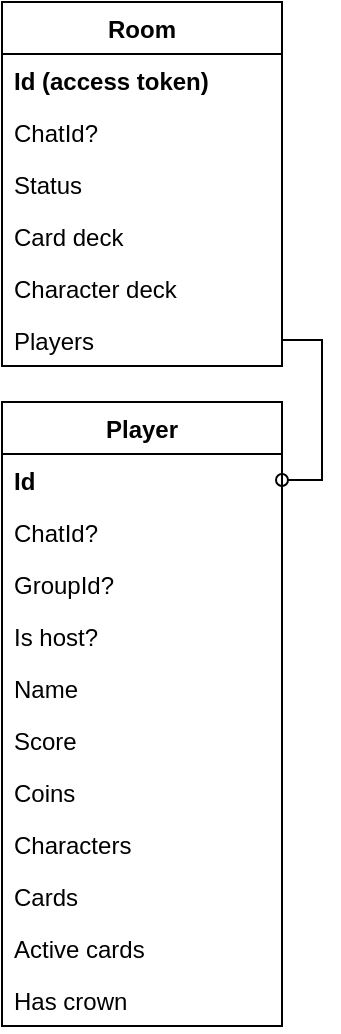 <mxfile version="15.4.0" type="device"><diagram id="zQqUxYKucxBNIiwLZTpH" name="Page-1"><mxGraphModel dx="1422" dy="822" grid="1" gridSize="10" guides="1" tooltips="1" connect="1" arrows="1" fold="1" page="1" pageScale="1" pageWidth="827" pageHeight="1169" math="0" shadow="0"><root><mxCell id="0"/><mxCell id="1" parent="0"/><mxCell id="B3jj4UDaVxpqMRO1Gvj4-18" value="Player" style="swimlane;fontStyle=1;childLayout=stackLayout;horizontal=1;startSize=26;horizontalStack=0;resizeParent=1;resizeParentMax=0;resizeLast=0;collapsible=1;marginBottom=0;" parent="1" vertex="1"><mxGeometry x="400" y="240" width="140" height="312" as="geometry"/></mxCell><mxCell id="B3jj4UDaVxpqMRO1Gvj4-19" value="Id" style="text;strokeColor=none;fillColor=none;align=left;verticalAlign=top;spacingLeft=4;spacingRight=4;overflow=hidden;rotatable=0;points=[[0,0.5],[1,0.5]];portConstraint=eastwest;fontStyle=1" parent="B3jj4UDaVxpqMRO1Gvj4-18" vertex="1"><mxGeometry y="26" width="140" height="26" as="geometry"/></mxCell><mxCell id="B3jj4UDaVxpqMRO1Gvj4-20" value="ChatId?" style="text;strokeColor=none;fillColor=none;align=left;verticalAlign=top;spacingLeft=4;spacingRight=4;overflow=hidden;rotatable=0;points=[[0,0.5],[1,0.5]];portConstraint=eastwest;" parent="B3jj4UDaVxpqMRO1Gvj4-18" vertex="1"><mxGeometry y="52" width="140" height="26" as="geometry"/></mxCell><mxCell id="B3jj4UDaVxpqMRO1Gvj4-21" value="GroupId?" style="text;strokeColor=none;fillColor=none;align=left;verticalAlign=top;spacingLeft=4;spacingRight=4;overflow=hidden;rotatable=0;points=[[0,0.5],[1,0.5]];portConstraint=eastwest;" parent="B3jj4UDaVxpqMRO1Gvj4-18" vertex="1"><mxGeometry y="78" width="140" height="26" as="geometry"/></mxCell><mxCell id="j5EViGuctJm_0OfJtKzY-1" value="Is host?" style="text;strokeColor=none;fillColor=none;align=left;verticalAlign=top;spacingLeft=4;spacingRight=4;overflow=hidden;rotatable=0;points=[[0,0.5],[1,0.5]];portConstraint=eastwest;" parent="B3jj4UDaVxpqMRO1Gvj4-18" vertex="1"><mxGeometry y="104" width="140" height="26" as="geometry"/></mxCell><mxCell id="B3jj4UDaVxpqMRO1Gvj4-22" value="Name" style="text;strokeColor=none;fillColor=none;align=left;verticalAlign=top;spacingLeft=4;spacingRight=4;overflow=hidden;rotatable=0;points=[[0,0.5],[1,0.5]];portConstraint=eastwest;" parent="B3jj4UDaVxpqMRO1Gvj4-18" vertex="1"><mxGeometry y="130" width="140" height="26" as="geometry"/></mxCell><mxCell id="HJp0pwtQp4gx7ZBNH24m-1" value="Score" style="text;strokeColor=none;fillColor=none;align=left;verticalAlign=top;spacingLeft=4;spacingRight=4;overflow=hidden;rotatable=0;points=[[0,0.5],[1,0.5]];portConstraint=eastwest;" vertex="1" parent="B3jj4UDaVxpqMRO1Gvj4-18"><mxGeometry y="156" width="140" height="26" as="geometry"/></mxCell><mxCell id="B3jj4UDaVxpqMRO1Gvj4-23" value="Coins" style="text;strokeColor=none;fillColor=none;align=left;verticalAlign=top;spacingLeft=4;spacingRight=4;overflow=hidden;rotatable=0;points=[[0,0.5],[1,0.5]];portConstraint=eastwest;" parent="B3jj4UDaVxpqMRO1Gvj4-18" vertex="1"><mxGeometry y="182" width="140" height="26" as="geometry"/></mxCell><mxCell id="B3jj4UDaVxpqMRO1Gvj4-25" value="Characters" style="text;strokeColor=none;fillColor=none;align=left;verticalAlign=top;spacingLeft=4;spacingRight=4;overflow=hidden;rotatable=0;points=[[0,0.5],[1,0.5]];portConstraint=eastwest;" parent="B3jj4UDaVxpqMRO1Gvj4-18" vertex="1"><mxGeometry y="208" width="140" height="26" as="geometry"/></mxCell><mxCell id="B3jj4UDaVxpqMRO1Gvj4-26" value="Cards" style="text;strokeColor=none;fillColor=none;align=left;verticalAlign=top;spacingLeft=4;spacingRight=4;overflow=hidden;rotatable=0;points=[[0,0.5],[1,0.5]];portConstraint=eastwest;" parent="B3jj4UDaVxpqMRO1Gvj4-18" vertex="1"><mxGeometry y="234" width="140" height="26" as="geometry"/></mxCell><mxCell id="B3jj4UDaVxpqMRO1Gvj4-24" value="Active cards" style="text;strokeColor=none;fillColor=none;align=left;verticalAlign=top;spacingLeft=4;spacingRight=4;overflow=hidden;rotatable=0;points=[[0,0.5],[1,0.5]];portConstraint=eastwest;" parent="B3jj4UDaVxpqMRO1Gvj4-18" vertex="1"><mxGeometry y="260" width="140" height="26" as="geometry"/></mxCell><mxCell id="4FrrllPqIJKoKXJy3Yg1-1" value="Has crown" style="text;strokeColor=none;fillColor=none;align=left;verticalAlign=top;spacingLeft=4;spacingRight=4;overflow=hidden;rotatable=0;points=[[0,0.5],[1,0.5]];portConstraint=eastwest;" parent="B3jj4UDaVxpqMRO1Gvj4-18" vertex="1"><mxGeometry y="286" width="140" height="26" as="geometry"/></mxCell><mxCell id="B3jj4UDaVxpqMRO1Gvj4-30" value="Room" style="swimlane;fontStyle=1;childLayout=stackLayout;horizontal=1;startSize=26;horizontalStack=0;resizeParent=1;resizeParentMax=0;resizeLast=0;collapsible=1;marginBottom=0;" parent="1" vertex="1"><mxGeometry x="400" y="40" width="140" height="182" as="geometry"><mxRectangle x="330" y="200" width="60" height="26" as="alternateBounds"/></mxGeometry></mxCell><mxCell id="B3jj4UDaVxpqMRO1Gvj4-31" value="Id (access token)" style="text;strokeColor=none;fillColor=none;align=left;verticalAlign=top;spacingLeft=4;spacingRight=4;overflow=hidden;rotatable=0;points=[[0,0.5],[1,0.5]];portConstraint=eastwest;fontStyle=1" parent="B3jj4UDaVxpqMRO1Gvj4-30" vertex="1"><mxGeometry y="26" width="140" height="26" as="geometry"/></mxCell><mxCell id="GY84jHoUVRWcLKqH92ge-2" value="ChatId?" style="text;strokeColor=none;fillColor=none;align=left;verticalAlign=top;spacingLeft=4;spacingRight=4;overflow=hidden;rotatable=0;points=[[0,0.5],[1,0.5]];portConstraint=eastwest;" parent="B3jj4UDaVxpqMRO1Gvj4-30" vertex="1"><mxGeometry y="52" width="140" height="26" as="geometry"/></mxCell><mxCell id="VntA_Wip-VlcXbtxMjwi-1" value="Status" style="text;strokeColor=none;fillColor=none;align=left;verticalAlign=top;spacingLeft=4;spacingRight=4;overflow=hidden;rotatable=0;points=[[0,0.5],[1,0.5]];portConstraint=eastwest;" parent="B3jj4UDaVxpqMRO1Gvj4-30" vertex="1"><mxGeometry y="78" width="140" height="26" as="geometry"/></mxCell><mxCell id="B3jj4UDaVxpqMRO1Gvj4-36" value="Card deck" style="text;strokeColor=none;fillColor=none;align=left;verticalAlign=top;spacingLeft=4;spacingRight=4;overflow=hidden;rotatable=0;points=[[0,0.5],[1,0.5]];portConstraint=eastwest;" parent="B3jj4UDaVxpqMRO1Gvj4-30" vertex="1"><mxGeometry y="104" width="140" height="26" as="geometry"/></mxCell><mxCell id="6KT7Wy-eNlOPK2LeJJYA-1" value="Character deck" style="text;strokeColor=none;fillColor=none;align=left;verticalAlign=top;spacingLeft=4;spacingRight=4;overflow=hidden;rotatable=0;points=[[0,0.5],[1,0.5]];portConstraint=eastwest;" parent="B3jj4UDaVxpqMRO1Gvj4-30" vertex="1"><mxGeometry y="130" width="140" height="26" as="geometry"/></mxCell><mxCell id="B3jj4UDaVxpqMRO1Gvj4-37" value="Players" style="text;strokeColor=none;fillColor=none;align=left;verticalAlign=top;spacingLeft=4;spacingRight=4;overflow=hidden;rotatable=0;points=[[0,0.5],[1,0.5]];portConstraint=eastwest;" parent="B3jj4UDaVxpqMRO1Gvj4-30" vertex="1"><mxGeometry y="156" width="140" height="26" as="geometry"/></mxCell><mxCell id="B3jj4UDaVxpqMRO1Gvj4-39" style="edgeStyle=orthogonalEdgeStyle;rounded=0;orthogonalLoop=1;jettySize=auto;html=1;exitX=1;exitY=0.5;exitDx=0;exitDy=0;entryX=1;entryY=0.5;entryDx=0;entryDy=0;startArrow=none;startFill=0;endArrow=oval;endFill=0;" parent="1" source="B3jj4UDaVxpqMRO1Gvj4-37" target="B3jj4UDaVxpqMRO1Gvj4-19" edge="1"><mxGeometry relative="1" as="geometry"/></mxCell></root></mxGraphModel></diagram></mxfile>
